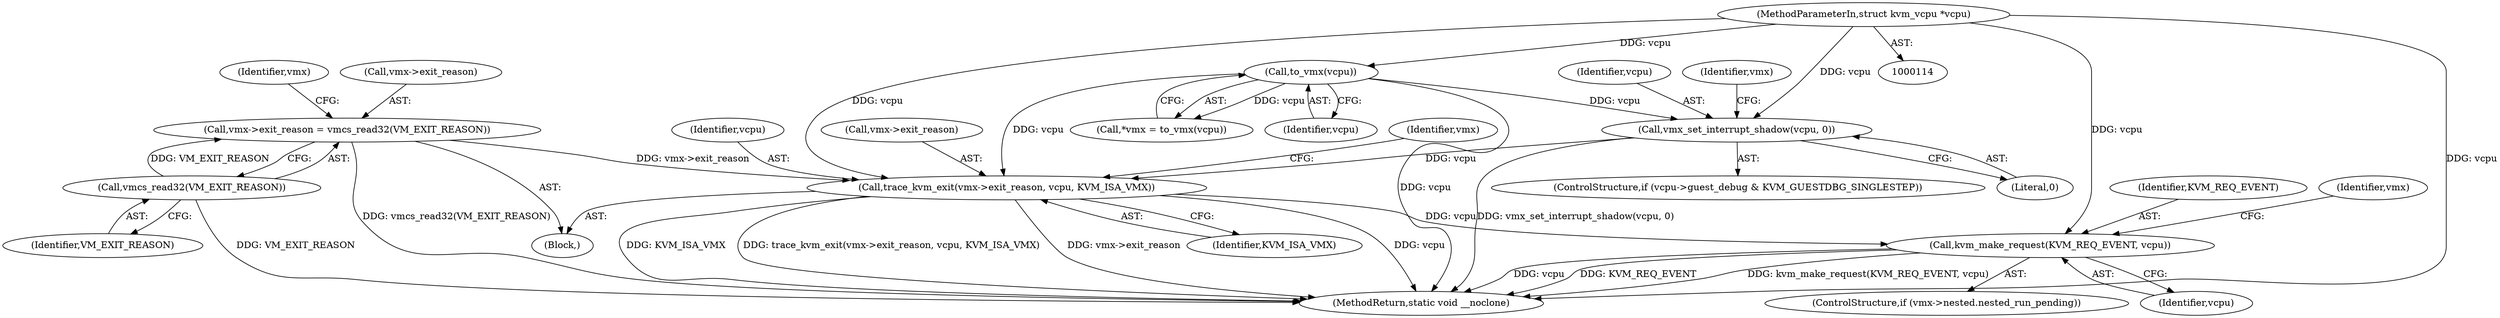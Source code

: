 digraph "0_linux_d974baa398f34393db76be45f7d4d04fbdbb4a0a_0@pointer" {
"1000325" [label="(Call,trace_kvm_exit(vmx->exit_reason, vcpu, KVM_ISA_VMX))"];
"1000319" [label="(Call,vmx->exit_reason = vmcs_read32(VM_EXIT_REASON))"];
"1000323" [label="(Call,vmcs_read32(VM_EXIT_REASON))"];
"1000242" [label="(Call,vmx_set_interrupt_shadow(vcpu, 0))"];
"1000120" [label="(Call,to_vmx(vcpu))"];
"1000115" [label="(MethodParameterIn,struct kvm_vcpu *vcpu)"];
"1000337" [label="(Call,kvm_make_request(KVM_REQ_EVENT, vcpu))"];
"1000327" [label="(Identifier,vmx)"];
"1000325" [label="(Call,trace_kvm_exit(vmx->exit_reason, vcpu, KVM_ISA_VMX))"];
"1000242" [label="(Call,vmx_set_interrupt_shadow(vcpu, 0))"];
"1000326" [label="(Call,vmx->exit_reason)"];
"1000330" [label="(Identifier,KVM_ISA_VMX)"];
"1000243" [label="(Identifier,vcpu)"];
"1000319" [label="(Call,vmx->exit_reason = vmcs_read32(VM_EXIT_REASON))"];
"1000246" [label="(Identifier,vmx)"];
"1000334" [label="(Identifier,vmx)"];
"1000331" [label="(ControlStructure,if (vmx->nested.nested_run_pending))"];
"1000323" [label="(Call,vmcs_read32(VM_EXIT_REASON))"];
"1000120" [label="(Call,to_vmx(vcpu))"];
"1000353" [label="(MethodReturn,static void __noclone)"];
"1000337" [label="(Call,kvm_make_request(KVM_REQ_EVENT, vcpu))"];
"1000118" [label="(Call,*vmx = to_vmx(vcpu))"];
"1000320" [label="(Call,vmx->exit_reason)"];
"1000116" [label="(Block,)"];
"1000329" [label="(Identifier,vcpu)"];
"1000244" [label="(Literal,0)"];
"1000338" [label="(Identifier,KVM_REQ_EVENT)"];
"1000115" [label="(MethodParameterIn,struct kvm_vcpu *vcpu)"];
"1000343" [label="(Identifier,vmx)"];
"1000339" [label="(Identifier,vcpu)"];
"1000236" [label="(ControlStructure,if (vcpu->guest_debug & KVM_GUESTDBG_SINGLESTEP))"];
"1000121" [label="(Identifier,vcpu)"];
"1000324" [label="(Identifier,VM_EXIT_REASON)"];
"1000325" -> "1000116"  [label="AST: "];
"1000325" -> "1000330"  [label="CFG: "];
"1000326" -> "1000325"  [label="AST: "];
"1000329" -> "1000325"  [label="AST: "];
"1000330" -> "1000325"  [label="AST: "];
"1000334" -> "1000325"  [label="CFG: "];
"1000325" -> "1000353"  [label="DDG: vmx->exit_reason"];
"1000325" -> "1000353"  [label="DDG: vcpu"];
"1000325" -> "1000353"  [label="DDG: KVM_ISA_VMX"];
"1000325" -> "1000353"  [label="DDG: trace_kvm_exit(vmx->exit_reason, vcpu, KVM_ISA_VMX)"];
"1000319" -> "1000325"  [label="DDG: vmx->exit_reason"];
"1000242" -> "1000325"  [label="DDG: vcpu"];
"1000120" -> "1000325"  [label="DDG: vcpu"];
"1000115" -> "1000325"  [label="DDG: vcpu"];
"1000325" -> "1000337"  [label="DDG: vcpu"];
"1000319" -> "1000116"  [label="AST: "];
"1000319" -> "1000323"  [label="CFG: "];
"1000320" -> "1000319"  [label="AST: "];
"1000323" -> "1000319"  [label="AST: "];
"1000327" -> "1000319"  [label="CFG: "];
"1000319" -> "1000353"  [label="DDG: vmcs_read32(VM_EXIT_REASON)"];
"1000323" -> "1000319"  [label="DDG: VM_EXIT_REASON"];
"1000323" -> "1000324"  [label="CFG: "];
"1000324" -> "1000323"  [label="AST: "];
"1000323" -> "1000353"  [label="DDG: VM_EXIT_REASON"];
"1000242" -> "1000236"  [label="AST: "];
"1000242" -> "1000244"  [label="CFG: "];
"1000243" -> "1000242"  [label="AST: "];
"1000244" -> "1000242"  [label="AST: "];
"1000246" -> "1000242"  [label="CFG: "];
"1000242" -> "1000353"  [label="DDG: vmx_set_interrupt_shadow(vcpu, 0)"];
"1000120" -> "1000242"  [label="DDG: vcpu"];
"1000115" -> "1000242"  [label="DDG: vcpu"];
"1000120" -> "1000118"  [label="AST: "];
"1000120" -> "1000121"  [label="CFG: "];
"1000121" -> "1000120"  [label="AST: "];
"1000118" -> "1000120"  [label="CFG: "];
"1000120" -> "1000353"  [label="DDG: vcpu"];
"1000120" -> "1000118"  [label="DDG: vcpu"];
"1000115" -> "1000120"  [label="DDG: vcpu"];
"1000115" -> "1000114"  [label="AST: "];
"1000115" -> "1000353"  [label="DDG: vcpu"];
"1000115" -> "1000337"  [label="DDG: vcpu"];
"1000337" -> "1000331"  [label="AST: "];
"1000337" -> "1000339"  [label="CFG: "];
"1000338" -> "1000337"  [label="AST: "];
"1000339" -> "1000337"  [label="AST: "];
"1000343" -> "1000337"  [label="CFG: "];
"1000337" -> "1000353"  [label="DDG: vcpu"];
"1000337" -> "1000353"  [label="DDG: KVM_REQ_EVENT"];
"1000337" -> "1000353"  [label="DDG: kvm_make_request(KVM_REQ_EVENT, vcpu)"];
}
